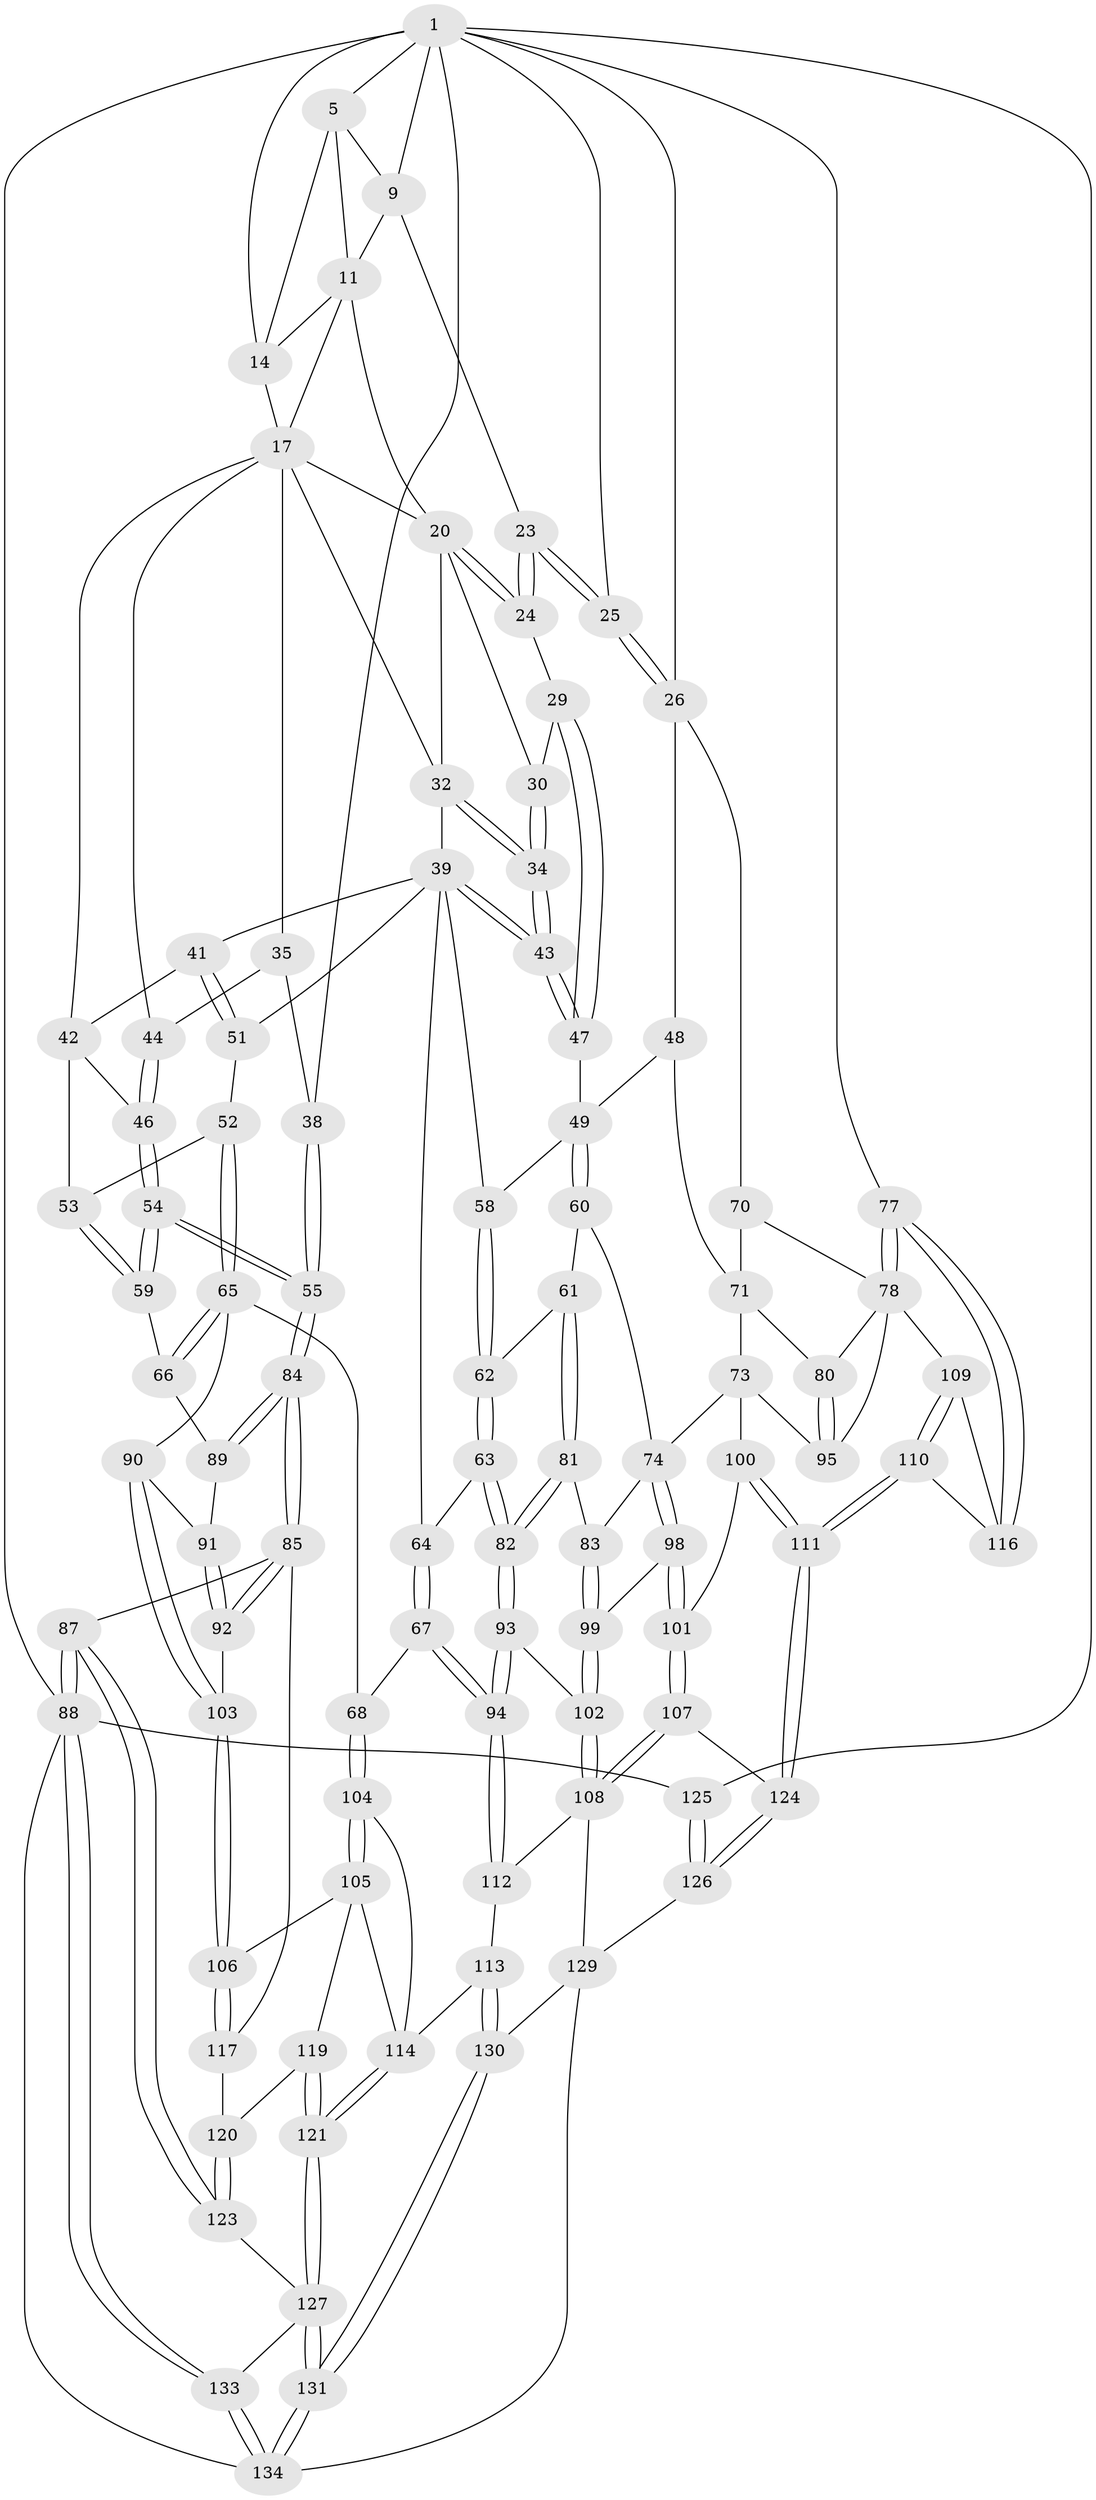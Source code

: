 // original degree distribution, {3: 0.022058823529411766, 6: 0.2426470588235294, 5: 0.49264705882352944, 4: 0.2426470588235294}
// Generated by graph-tools (version 1.1) at 2025/21/03/04/25 18:21:17]
// undirected, 95 vertices, 230 edges
graph export_dot {
graph [start="1"]
  node [color=gray90,style=filled];
  1 [pos="+0.8096908321235241+0",super="+8+2"];
  5 [pos="+0.07815710360958861+0",super="+6"];
  9 [pos="+0.6459975093154523+0",super="+10"];
  11 [pos="+0.45849858661986964+0",super="+12"];
  14 [pos="+0.2408224817002612+0.04929877951535694",super="+15"];
  17 [pos="+0.27273446608837393+0.2025601271758685",super="+22+18"];
  20 [pos="+0.45060776798294905+0.051527146728495454",super="+21"];
  23 [pos="+0.6824892601720821+0.1672897912309828"];
  24 [pos="+0.6116088368498049+0.17563332404810802"];
  25 [pos="+0.8253058752387867+0.22822175352857318"];
  26 [pos="+0.8443263427446475+0.24872671819702544",super="+27"];
  29 [pos="+0.5757140495340163+0.21734961179170573"];
  30 [pos="+0.4905506730880303+0.19852029175689376"];
  32 [pos="+0.42553441309196577+0.20069461465748245",super="+33"];
  34 [pos="+0.47543077144221585+0.2545559005644854"];
  35 [pos="+0.06013905577035274+0.18102191959004263",super="+37"];
  38 [pos="+0+0.24454246932330434"];
  39 [pos="+0.39049812451218247+0.2768914613593523",super="+40"];
  41 [pos="+0.2763904538166129+0.26993992062600736"];
  42 [pos="+0.2480168244014433+0.2202253847163153",super="+45"];
  43 [pos="+0.5058059507489132+0.3176322040193352"];
  44 [pos="+0.08411344831079479+0.29736530727172816"];
  46 [pos="+0.09667548798574081+0.3315134932402425"];
  47 [pos="+0.5169026546543833+0.32733052846030636"];
  48 [pos="+0.7322334176962314+0.357298013647911"];
  49 [pos="+0.5471579488084483+0.38153855247656726",super="+50"];
  51 [pos="+0.19153566904991837+0.39587272265981965"];
  52 [pos="+0.15647493007427749+0.3868632429659509"];
  53 [pos="+0.1348129217990983+0.36204875488439414"];
  54 [pos="+0+0.4363364083512179"];
  55 [pos="+0+0.44700013418445045"];
  58 [pos="+0.3750688660044538+0.379290293497444"];
  59 [pos="+0.02397008768077539+0.47008129189821224"];
  60 [pos="+0.5384162509066542+0.42125136582596967"];
  61 [pos="+0.4739377508218107+0.47852920705505797"];
  62 [pos="+0.47086042215185275+0.4782829246789764"];
  63 [pos="+0.33632471678963244+0.49351164424948013"];
  64 [pos="+0.2993075756205212+0.4848177884629069"];
  65 [pos="+0.11089298692222364+0.5197629443254137",super="+69"];
  66 [pos="+0.10899636999944434+0.5194076785973983"];
  67 [pos="+0.2528296897083414+0.570133935976237"];
  68 [pos="+0.23386175541887605+0.5775072737026098"];
  70 [pos="+0.9024699992944167+0.45359862649651583"];
  71 [pos="+0.8257696735842365+0.5035483798725866",super="+72"];
  73 [pos="+0.7170940438137635+0.5301975119125607",super="+96"];
  74 [pos="+0.6544258799438509+0.5458588804616668",super="+75"];
  77 [pos="+1+0.6971139651359601"];
  78 [pos="+1+0.6124968906944885",super="+79+97"];
  80 [pos="+0.8395656102224636+0.577300675386439"];
  81 [pos="+0.4779299711261083+0.5797682815610967"];
  82 [pos="+0.44317740299692454+0.6080271612132655"];
  83 [pos="+0.5156599205028081+0.5879295057834389"];
  84 [pos="+0+0.6615761006644485"];
  85 [pos="+0+0.7357008756304494",super="+86"];
  87 [pos="+0+0.8502789737677037"];
  88 [pos="+0+1",super="+136"];
  89 [pos="+0.02705418126999299+0.5701070166714407"];
  90 [pos="+0.11677961767668558+0.6071380294506761"];
  91 [pos="+0.054014605018728734+0.5926151882957067"];
  92 [pos="+0.016511087152100774+0.6516151926474194"];
  93 [pos="+0.4194048812544149+0.6552651418473348"];
  94 [pos="+0.36948000861076186+0.683433263588683"];
  95 [pos="+0.7979742265459322+0.6129273681283679"];
  98 [pos="+0.621504103106689+0.6204362689464831"];
  99 [pos="+0.5457031709919384+0.617188459841409"];
  100 [pos="+0.7478726773735915+0.6305948540667081"];
  101 [pos="+0.6468601493943343+0.7168320951896102"];
  102 [pos="+0.5292819456639088+0.7147631939219572"];
  103 [pos="+0.10006452893737766+0.6353155161636631"];
  104 [pos="+0.22356590870905108+0.6168824232639872"];
  105 [pos="+0.15074678145411596+0.6967843776127564",super="+118"];
  106 [pos="+0.11599047520182842+0.6916553341171485"];
  107 [pos="+0.6252986839646884+0.8150912335923928"];
  108 [pos="+0.6077390381262305+0.8261567715981045",super="+122"];
  109 [pos="+0.8207710645732194+0.6422711601422456"];
  110 [pos="+0.8245672635894183+0.7540115122151902"];
  111 [pos="+0.782029625900849+0.800954838260476"];
  112 [pos="+0.3647319069756646+0.7043184514489781"];
  113 [pos="+0.33776354396504404+0.763993253882182"];
  114 [pos="+0.2833830871491953+0.7980877287921885",super="+115"];
  116 [pos="+0.9612560783384532+0.7155857436408555"];
  117 [pos="+0.09241457886035107+0.7272137368326382"];
  119 [pos="+0.18680718451364578+0.7761328347312161"];
  120 [pos="+0.11559237244497024+0.7670543775933949"];
  121 [pos="+0.25259926621710704+0.8326564793262529"];
  123 [pos="+0.08921664995267517+0.8111694819083529"];
  124 [pos="+0.7744923632370401+0.8128791448028649"];
  125 [pos="+1+1"];
  126 [pos="+0.8355016108963838+0.8791842140343705"];
  127 [pos="+0.2438210067148268+0.8715365490359768",super="+128"];
  129 [pos="+0.6006226976930465+0.8366478006137069",super="+132"];
  130 [pos="+0.4731987015239186+0.8655865559617433"];
  131 [pos="+0.3442148760631279+1"];
  133 [pos="+0+1"];
  134 [pos="+0.3620890428944341+1",super="+135"];
  1 -- 9;
  1 -- 25;
  1 -- 5;
  1 -- 38;
  1 -- 77;
  1 -- 14;
  1 -- 88 [weight=2];
  1 -- 26;
  1 -- 125;
  5 -- 14;
  5 -- 9;
  5 -- 11;
  9 -- 11;
  9 -- 23;
  11 -- 17;
  11 -- 20;
  11 -- 14;
  14 -- 17;
  17 -- 32;
  17 -- 20;
  17 -- 35;
  17 -- 42;
  17 -- 44;
  20 -- 24;
  20 -- 24;
  20 -- 32;
  20 -- 30;
  23 -- 24;
  23 -- 24;
  23 -- 25;
  23 -- 25;
  24 -- 29;
  25 -- 26;
  25 -- 26;
  26 -- 48;
  26 -- 70;
  29 -- 30;
  29 -- 47;
  29 -- 47;
  30 -- 34;
  30 -- 34;
  32 -- 34;
  32 -- 34;
  32 -- 39;
  34 -- 43;
  34 -- 43;
  35 -- 44;
  35 -- 38;
  38 -- 55;
  38 -- 55;
  39 -- 43;
  39 -- 43;
  39 -- 64;
  39 -- 51;
  39 -- 41;
  39 -- 58;
  41 -- 42;
  41 -- 51;
  41 -- 51;
  42 -- 53;
  42 -- 46;
  43 -- 47;
  43 -- 47;
  44 -- 46;
  44 -- 46;
  46 -- 54;
  46 -- 54;
  47 -- 49;
  48 -- 49;
  48 -- 71;
  49 -- 60;
  49 -- 60;
  49 -- 58;
  51 -- 52;
  52 -- 53;
  52 -- 65;
  52 -- 65;
  53 -- 59;
  53 -- 59;
  54 -- 55;
  54 -- 55;
  54 -- 59;
  54 -- 59;
  55 -- 84;
  55 -- 84;
  58 -- 62;
  58 -- 62;
  59 -- 66;
  60 -- 61;
  60 -- 74;
  61 -- 62;
  61 -- 81;
  61 -- 81;
  62 -- 63;
  62 -- 63;
  63 -- 64;
  63 -- 82;
  63 -- 82;
  64 -- 67;
  64 -- 67;
  65 -- 66;
  65 -- 66;
  65 -- 90;
  65 -- 68;
  66 -- 89;
  67 -- 68;
  67 -- 94;
  67 -- 94;
  68 -- 104;
  68 -- 104;
  70 -- 71;
  70 -- 78;
  71 -- 80;
  71 -- 73;
  73 -- 74;
  73 -- 100;
  73 -- 95;
  74 -- 98;
  74 -- 98;
  74 -- 83;
  77 -- 78;
  77 -- 78;
  77 -- 116;
  77 -- 116;
  78 -- 80;
  78 -- 109;
  78 -- 95;
  80 -- 95;
  80 -- 95;
  81 -- 82;
  81 -- 82;
  81 -- 83;
  82 -- 93;
  82 -- 93;
  83 -- 99;
  83 -- 99;
  84 -- 85;
  84 -- 85;
  84 -- 89;
  84 -- 89;
  85 -- 92;
  85 -- 92;
  85 -- 117;
  85 -- 87;
  87 -- 88;
  87 -- 88;
  87 -- 123;
  87 -- 123;
  88 -- 133;
  88 -- 133;
  88 -- 125;
  88 -- 134;
  89 -- 91;
  90 -- 91;
  90 -- 103;
  90 -- 103;
  91 -- 92;
  91 -- 92;
  92 -- 103;
  93 -- 94;
  93 -- 94;
  93 -- 102;
  94 -- 112;
  94 -- 112;
  98 -- 99;
  98 -- 101;
  98 -- 101;
  99 -- 102;
  99 -- 102;
  100 -- 101;
  100 -- 111;
  100 -- 111;
  101 -- 107;
  101 -- 107;
  102 -- 108;
  102 -- 108;
  103 -- 106;
  103 -- 106;
  104 -- 105;
  104 -- 105;
  104 -- 114;
  105 -- 106;
  105 -- 114;
  105 -- 119;
  106 -- 117;
  106 -- 117;
  107 -- 108;
  107 -- 108;
  107 -- 124;
  108 -- 112;
  108 -- 129;
  109 -- 110;
  109 -- 110;
  109 -- 116;
  110 -- 111;
  110 -- 111;
  110 -- 116;
  111 -- 124;
  111 -- 124;
  112 -- 113;
  113 -- 114;
  113 -- 130;
  113 -- 130;
  114 -- 121;
  114 -- 121;
  117 -- 120;
  119 -- 120;
  119 -- 121;
  119 -- 121;
  120 -- 123;
  120 -- 123;
  121 -- 127;
  121 -- 127;
  123 -- 127;
  124 -- 126;
  124 -- 126;
  125 -- 126;
  125 -- 126;
  126 -- 129;
  127 -- 131;
  127 -- 131;
  127 -- 133;
  129 -- 130;
  129 -- 134;
  130 -- 131;
  130 -- 131;
  131 -- 134;
  131 -- 134;
  133 -- 134;
  133 -- 134;
}
